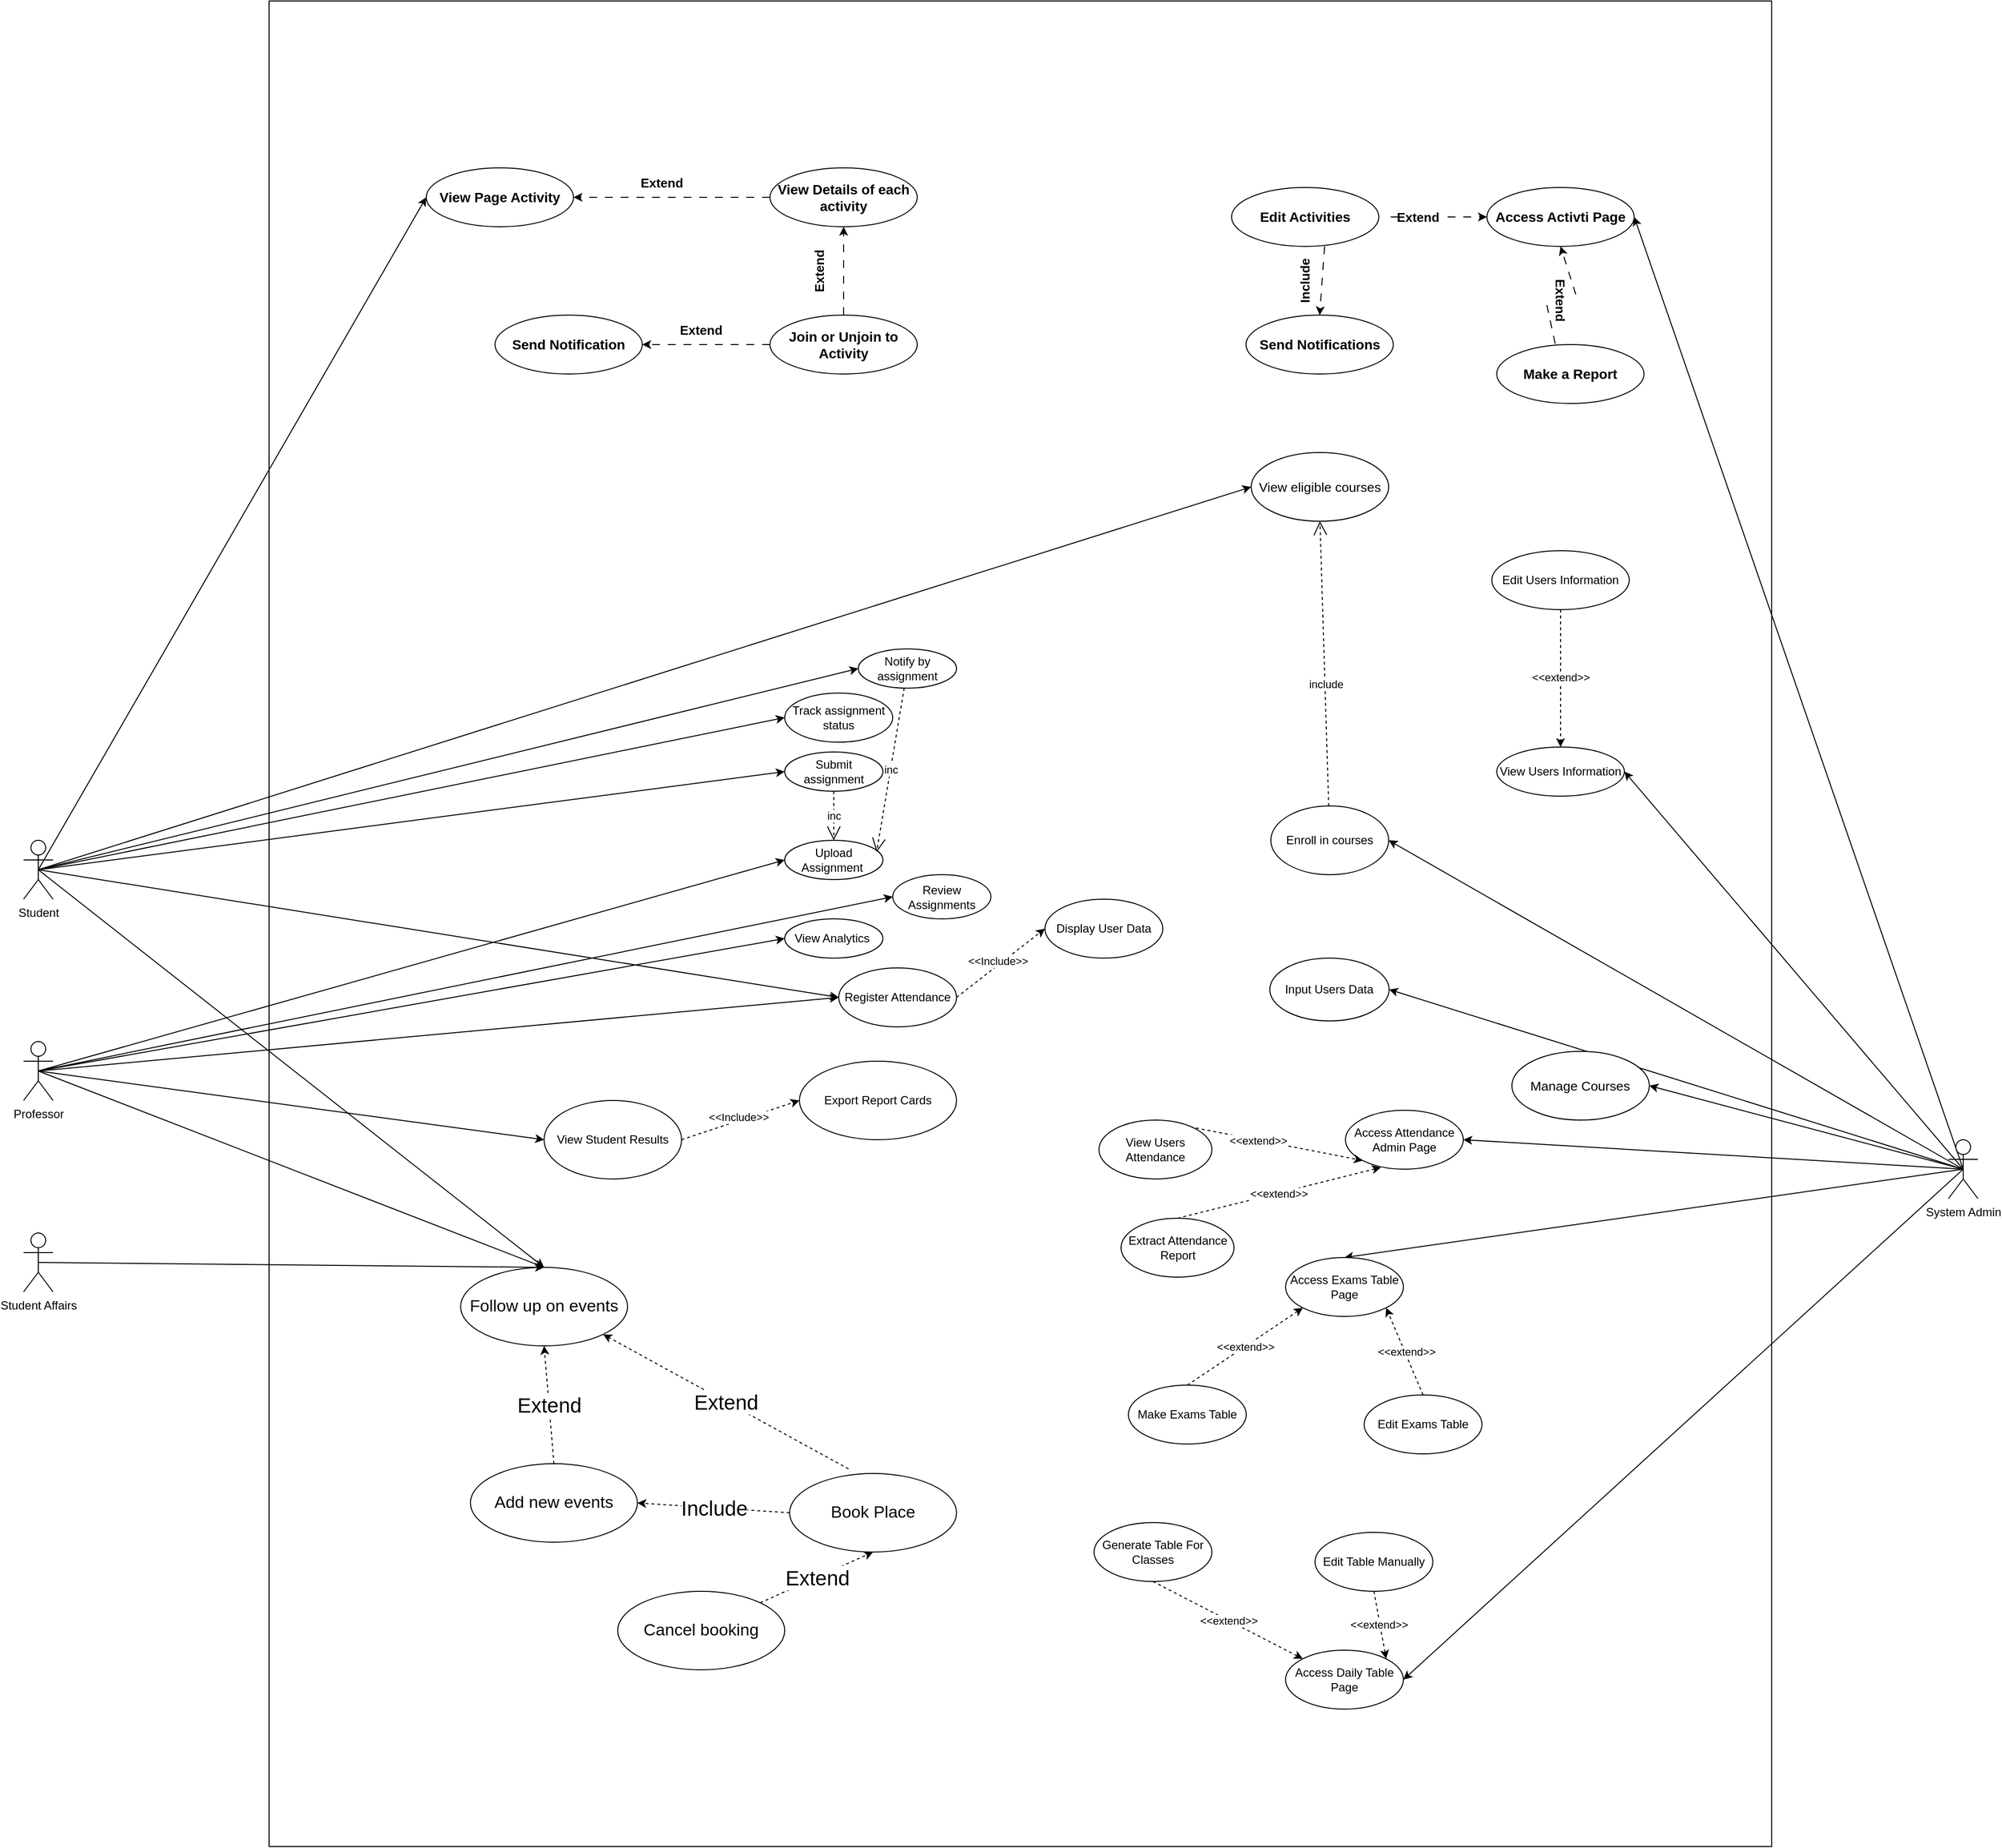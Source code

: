<mxfile>
    <diagram id="ddFcLcjT3SZvwtPAmMi9" name="Page-1">
        <mxGraphModel dx="4435" dy="3185" grid="1" gridSize="10" guides="1" tooltips="1" connect="1" arrows="1" fold="1" page="1" pageScale="1" pageWidth="850" pageHeight="1100" math="0" shadow="0">
            <root>
                <mxCell id="0"/>
                <mxCell id="1" parent="0"/>
                <mxCell id="45" style="edgeStyle=none;html=1;exitX=0.5;exitY=0.5;exitDx=0;exitDy=0;exitPerimeter=0;entryX=0;entryY=0.5;entryDx=0;entryDy=0;" edge="1" parent="1" source="2" target="40">
                    <mxGeometry relative="1" as="geometry"/>
                </mxCell>
                <mxCell id="59" style="edgeStyle=none;html=1;exitX=0.5;exitY=0.5;exitDx=0;exitDy=0;exitPerimeter=0;entryX=0.5;entryY=0;entryDx=0;entryDy=0;" edge="1" parent="1" source="2" target="46">
                    <mxGeometry relative="1" as="geometry"/>
                </mxCell>
                <mxCell id="88" style="edgeStyle=none;html=1;exitX=0.5;exitY=0.5;exitDx=0;exitDy=0;exitPerimeter=0;entryX=0;entryY=0.5;entryDx=0;entryDy=0;" edge="1" parent="1" source="2" target="81">
                    <mxGeometry relative="1" as="geometry"/>
                </mxCell>
                <mxCell id="89" style="edgeStyle=none;html=1;exitX=0.5;exitY=0.5;exitDx=0;exitDy=0;exitPerimeter=0;entryX=0;entryY=0.5;entryDx=0;entryDy=0;" edge="1" parent="1" source="2" target="82">
                    <mxGeometry relative="1" as="geometry"/>
                </mxCell>
                <mxCell id="90" style="edgeStyle=none;html=1;exitX=0.5;exitY=0.5;exitDx=0;exitDy=0;exitPerimeter=0;entryX=0;entryY=0.5;entryDx=0;entryDy=0;" edge="1" parent="1" source="2" target="80">
                    <mxGeometry relative="1" as="geometry"/>
                </mxCell>
                <mxCell id="132" style="edgeStyle=none;html=1;exitX=0.5;exitY=0.5;exitDx=0;exitDy=0;exitPerimeter=0;entryX=0;entryY=0.5;entryDx=0;entryDy=0;" edge="1" parent="1" source="2" target="112">
                    <mxGeometry relative="1" as="geometry"/>
                </mxCell>
                <mxCell id="2" value="Student" style="shape=umlActor;verticalLabelPosition=bottom;verticalAlign=top;html=1;outlineConnect=0;" vertex="1" parent="1">
                    <mxGeometry x="-540" y="55" width="30" height="60" as="geometry"/>
                </mxCell>
                <mxCell id="3" style="rounded=0;orthogonalLoop=1;jettySize=auto;html=1;exitX=0.5;exitY=0.5;exitDx=0;exitDy=0;exitPerimeter=0;entryX=0;entryY=0.5;entryDx=0;entryDy=0;" edge="1" parent="1" source="4" target="12">
                    <mxGeometry relative="1" as="geometry">
                        <mxPoint x="310" y="335" as="targetPoint"/>
                    </mxGeometry>
                </mxCell>
                <mxCell id="58" style="edgeStyle=none;html=1;exitX=0.5;exitY=0.5;exitDx=0;exitDy=0;exitPerimeter=0;entryX=0.5;entryY=0;entryDx=0;entryDy=0;" edge="1" parent="1" source="4" target="46">
                    <mxGeometry relative="1" as="geometry"/>
                </mxCell>
                <mxCell id="79" style="edgeStyle=none;html=1;exitX=0.5;exitY=0.5;exitDx=0;exitDy=0;exitPerimeter=0;entryX=0;entryY=0.5;entryDx=0;entryDy=0;" edge="1" parent="1" source="4" target="74">
                    <mxGeometry relative="1" as="geometry"/>
                </mxCell>
                <mxCell id="91" style="edgeStyle=none;html=1;exitX=0.5;exitY=0.5;exitDx=0;exitDy=0;exitPerimeter=0;entryX=0;entryY=0.5;entryDx=0;entryDy=0;" edge="1" parent="1" source="4" target="83">
                    <mxGeometry relative="1" as="geometry"/>
                </mxCell>
                <mxCell id="92" style="edgeStyle=none;html=1;exitX=0.5;exitY=0.5;exitDx=0;exitDy=0;exitPerimeter=0;entryX=0;entryY=0.5;entryDx=0;entryDy=0;" edge="1" parent="1" source="4" target="85">
                    <mxGeometry relative="1" as="geometry"/>
                </mxCell>
                <mxCell id="93" style="edgeStyle=none;html=1;exitX=0.5;exitY=0.5;exitDx=0;exitDy=0;exitPerimeter=0;entryX=0;entryY=0.5;entryDx=0;entryDy=0;" edge="1" parent="1" source="4" target="84">
                    <mxGeometry relative="1" as="geometry"/>
                </mxCell>
                <mxCell id="4" value="Professor" style="shape=umlActor;verticalLabelPosition=bottom;verticalAlign=top;html=1;outlineConnect=0;" vertex="1" parent="1">
                    <mxGeometry x="-540" y="260" width="30" height="60" as="geometry"/>
                </mxCell>
                <mxCell id="5" style="rounded=0;orthogonalLoop=1;jettySize=auto;html=1;exitX=0.5;exitY=0.5;exitDx=0;exitDy=0;exitPerimeter=0;entryX=1;entryY=0.5;entryDx=0;entryDy=0;" edge="1" parent="1" source="8" target="15">
                    <mxGeometry relative="1" as="geometry"/>
                </mxCell>
                <mxCell id="6" style="rounded=0;orthogonalLoop=1;jettySize=auto;html=1;exitX=0.5;exitY=0.5;exitDx=0;exitDy=0;exitPerimeter=0;entryX=1;entryY=0.5;entryDx=0;entryDy=0;" edge="1" parent="1" source="8" target="22">
                    <mxGeometry relative="1" as="geometry"/>
                </mxCell>
                <mxCell id="7" style="rounded=0;orthogonalLoop=1;jettySize=auto;html=1;exitX=0.5;exitY=0.5;exitDx=0;exitDy=0;exitPerimeter=0;entryX=0.5;entryY=0;entryDx=0;entryDy=0;" edge="1" parent="1" source="8" target="29">
                    <mxGeometry relative="1" as="geometry"/>
                </mxCell>
                <mxCell id="42" style="edgeStyle=none;html=1;exitX=0.5;exitY=0.5;exitDx=0;exitDy=0;exitPerimeter=0;entryX=1;entryY=0.5;entryDx=0;entryDy=0;" edge="1" parent="1" source="8" target="39">
                    <mxGeometry relative="1" as="geometry"/>
                </mxCell>
                <mxCell id="43" style="edgeStyle=none;html=1;exitX=0.5;exitY=0.5;exitDx=0;exitDy=0;exitPerimeter=0;entryX=1;entryY=0.5;entryDx=0;entryDy=0;" edge="1" parent="1" source="8" target="37">
                    <mxGeometry relative="1" as="geometry"/>
                </mxCell>
                <mxCell id="44" style="edgeStyle=none;html=1;exitX=0.5;exitY=0.5;exitDx=0;exitDy=0;exitPerimeter=0;entryX=1;entryY=0.5;entryDx=0;entryDy=0;" edge="1" parent="1" source="8" target="38">
                    <mxGeometry relative="1" as="geometry"/>
                </mxCell>
                <mxCell id="71" style="edgeStyle=none;html=1;exitX=0.5;exitY=0.5;exitDx=0;exitDy=0;exitPerimeter=0;entryX=1;entryY=0.5;entryDx=0;entryDy=0;" edge="1" parent="1" source="8" target="63">
                    <mxGeometry relative="1" as="geometry"/>
                </mxCell>
                <mxCell id="136" style="edgeStyle=none;html=1;exitX=0.5;exitY=0.5;exitDx=0;exitDy=0;exitPerimeter=0;entryX=1;entryY=0.5;entryDx=0;entryDy=0;" edge="1" parent="1" source="8" target="114">
                    <mxGeometry relative="1" as="geometry"/>
                </mxCell>
                <mxCell id="8" value="System Admin" style="shape=umlActor;verticalLabelPosition=bottom;verticalAlign=top;html=1;outlineConnect=0;" vertex="1" parent="1">
                    <mxGeometry x="1420" y="360" width="30" height="60" as="geometry"/>
                </mxCell>
                <mxCell id="10" style="rounded=0;orthogonalLoop=1;jettySize=auto;html=1;exitX=1;exitY=0.5;exitDx=0;exitDy=0;entryX=0;entryY=0.5;entryDx=0;entryDy=0;dashed=1;" edge="1" parent="1" source="12" target="14">
                    <mxGeometry relative="1" as="geometry"/>
                </mxCell>
                <mxCell id="11" value="&amp;lt;&amp;lt;Include&amp;gt;&amp;gt;" style="edgeLabel;html=1;align=center;verticalAlign=middle;resizable=0;points=[];" vertex="1" connectable="0" parent="10">
                    <mxGeometry x="-0.021" y="4" relative="1" as="geometry">
                        <mxPoint as="offset"/>
                    </mxGeometry>
                </mxCell>
                <mxCell id="12" value="Register Attendance" style="ellipse;whiteSpace=wrap;html=1;" vertex="1" parent="1">
                    <mxGeometry x="290" y="185" width="120" height="60" as="geometry"/>
                </mxCell>
                <mxCell id="13" style="rounded=0;orthogonalLoop=1;jettySize=auto;html=1;exitX=0.5;exitY=0.5;exitDx=0;exitDy=0;exitPerimeter=0;entryX=0;entryY=0.5;entryDx=0;entryDy=0;" edge="1" parent="1" source="2" target="12">
                    <mxGeometry relative="1" as="geometry"/>
                </mxCell>
                <mxCell id="14" value="Display User Data" style="ellipse;whiteSpace=wrap;html=1;" vertex="1" parent="1">
                    <mxGeometry x="500" y="115" width="120" height="60" as="geometry"/>
                </mxCell>
                <mxCell id="15" value="Access Attendance Admin Page" style="ellipse;whiteSpace=wrap;html=1;" vertex="1" parent="1">
                    <mxGeometry x="806" y="330" width="120" height="60" as="geometry"/>
                </mxCell>
                <mxCell id="16" style="rounded=0;orthogonalLoop=1;jettySize=auto;html=1;exitX=0.5;exitY=0;exitDx=0;exitDy=0;entryX=0;entryY=1;entryDx=0;entryDy=0;dashed=1;" edge="1" parent="1" source="18" target="15">
                    <mxGeometry relative="1" as="geometry"/>
                </mxCell>
                <mxCell id="17" value="&amp;lt;&amp;lt;extend&amp;gt;&amp;gt;" style="edgeLabel;html=1;align=center;verticalAlign=middle;resizable=0;points=[];" vertex="1" connectable="0" parent="16">
                    <mxGeometry x="-0.013" relative="1" as="geometry">
                        <mxPoint as="offset"/>
                    </mxGeometry>
                </mxCell>
                <mxCell id="18" value="View Users Attendance" style="ellipse;whiteSpace=wrap;html=1;" vertex="1" parent="1">
                    <mxGeometry x="555" y="340" width="115" height="60" as="geometry"/>
                </mxCell>
                <mxCell id="19" value="Extract Attendance Report" style="ellipse;whiteSpace=wrap;html=1;" vertex="1" parent="1">
                    <mxGeometry x="577.5" y="440" width="115" height="60" as="geometry"/>
                </mxCell>
                <mxCell id="20" style="rounded=0;orthogonalLoop=1;jettySize=auto;html=1;exitX=0.5;exitY=0;exitDx=0;exitDy=0;entryX=0.301;entryY=0.97;entryDx=0;entryDy=0;dashed=1;entryPerimeter=0;" edge="1" parent="1" source="19" target="15">
                    <mxGeometry relative="1" as="geometry">
                        <mxPoint x="693" y="250" as="sourcePoint"/>
                        <mxPoint x="822" y="191" as="targetPoint"/>
                    </mxGeometry>
                </mxCell>
                <mxCell id="21" value="&amp;lt;&amp;lt;extend&amp;gt;&amp;gt;" style="edgeLabel;html=1;align=center;verticalAlign=middle;resizable=0;points=[];" vertex="1" connectable="0" parent="20">
                    <mxGeometry x="-0.013" relative="1" as="geometry">
                        <mxPoint as="offset"/>
                    </mxGeometry>
                </mxCell>
                <mxCell id="22" value="Access Daily Table Page" style="ellipse;whiteSpace=wrap;html=1;" vertex="1" parent="1">
                    <mxGeometry x="745" y="880" width="120" height="60" as="geometry"/>
                </mxCell>
                <mxCell id="23" style="rounded=0;orthogonalLoop=1;jettySize=auto;html=1;exitX=0.5;exitY=1;exitDx=0;exitDy=0;entryX=0;entryY=0;entryDx=0;entryDy=0;dashed=1;" edge="1" parent="1" source="25" target="22">
                    <mxGeometry relative="1" as="geometry"/>
                </mxCell>
                <mxCell id="24" value="&amp;lt;&amp;lt;extend&amp;gt;&amp;gt;" style="edgeLabel;html=1;align=center;verticalAlign=middle;resizable=0;points=[];" vertex="1" connectable="0" parent="23">
                    <mxGeometry x="0.001" relative="1" as="geometry">
                        <mxPoint as="offset"/>
                    </mxGeometry>
                </mxCell>
                <mxCell id="25" value="Generate Table For Classes" style="ellipse;whiteSpace=wrap;html=1;" vertex="1" parent="1">
                    <mxGeometry x="550" y="750" width="120" height="60" as="geometry"/>
                </mxCell>
                <mxCell id="26" style="rounded=0;orthogonalLoop=1;jettySize=auto;html=1;exitX=0.5;exitY=1;exitDx=0;exitDy=0;entryX=1;entryY=0;entryDx=0;entryDy=0;dashed=1;" edge="1" parent="1" source="28" target="22">
                    <mxGeometry relative="1" as="geometry"/>
                </mxCell>
                <mxCell id="27" value="&amp;lt;&amp;lt;extend&amp;gt;&amp;gt;" style="edgeLabel;html=1;align=center;verticalAlign=middle;resizable=0;points=[];" vertex="1" connectable="0" parent="26">
                    <mxGeometry x="-0.013" y="-1" relative="1" as="geometry">
                        <mxPoint as="offset"/>
                    </mxGeometry>
                </mxCell>
                <mxCell id="28" value="Edit Table Manually" style="ellipse;whiteSpace=wrap;html=1;" vertex="1" parent="1">
                    <mxGeometry x="775" y="760" width="120" height="60" as="geometry"/>
                </mxCell>
                <mxCell id="29" value="Access Exams Table Page" style="ellipse;whiteSpace=wrap;html=1;" vertex="1" parent="1">
                    <mxGeometry x="745" y="480" width="120" height="60" as="geometry"/>
                </mxCell>
                <mxCell id="30" style="rounded=0;orthogonalLoop=1;jettySize=auto;html=1;exitX=0.5;exitY=0;exitDx=0;exitDy=0;entryX=0;entryY=1;entryDx=0;entryDy=0;dashed=1;" edge="1" parent="1" source="32" target="29">
                    <mxGeometry relative="1" as="geometry"/>
                </mxCell>
                <mxCell id="31" value="&amp;lt;&amp;lt;extend&amp;gt;&amp;gt;" style="edgeLabel;html=1;align=center;verticalAlign=middle;resizable=0;points=[];" vertex="1" connectable="0" parent="30">
                    <mxGeometry x="0.001" relative="1" as="geometry">
                        <mxPoint as="offset"/>
                    </mxGeometry>
                </mxCell>
                <mxCell id="32" value="Make Exams Table" style="ellipse;whiteSpace=wrap;html=1;" vertex="1" parent="1">
                    <mxGeometry x="585" y="610" width="120" height="60" as="geometry"/>
                </mxCell>
                <mxCell id="33" style="rounded=0;orthogonalLoop=1;jettySize=auto;html=1;exitX=0.5;exitY=0;exitDx=0;exitDy=0;entryX=1;entryY=1;entryDx=0;entryDy=0;dashed=1;" edge="1" parent="1" source="35" target="29">
                    <mxGeometry relative="1" as="geometry"/>
                </mxCell>
                <mxCell id="34" value="&amp;lt;&amp;lt;extend&amp;gt;&amp;gt;" style="edgeLabel;html=1;align=center;verticalAlign=middle;resizable=0;points=[];" vertex="1" connectable="0" parent="33">
                    <mxGeometry x="-0.013" y="-1" relative="1" as="geometry">
                        <mxPoint as="offset"/>
                    </mxGeometry>
                </mxCell>
                <mxCell id="35" value="Edit Exams Table" style="ellipse;whiteSpace=wrap;html=1;" vertex="1" parent="1">
                    <mxGeometry x="825" y="620" width="120" height="60" as="geometry"/>
                </mxCell>
                <mxCell id="37" value="Input Users Data" style="ellipse;whiteSpace=wrap;html=1;" vertex="1" parent="1">
                    <mxGeometry x="729" y="175" width="121.44" height="64" as="geometry"/>
                </mxCell>
                <mxCell id="38" value="Enroll in courses" style="ellipse;whiteSpace=wrap;html=1;" vertex="1" parent="1">
                    <mxGeometry x="730" y="20" width="120" height="70" as="geometry"/>
                </mxCell>
                <mxCell id="39" value="&lt;font face=&quot;Arial, sans-serif&quot;&gt;&lt;span style=&quot;font-size: 13.333px;&quot;&gt;Manage Courses&lt;/span&gt;&lt;/font&gt;" style="ellipse;whiteSpace=wrap;html=1;" vertex="1" parent="1">
                    <mxGeometry x="975.44" y="270" width="140" height="70" as="geometry"/>
                </mxCell>
                <mxCell id="40" value="&lt;span style=&quot;-webkit-user-drag: none; -webkit-tap-highlight-color: transparent; margin: 0px; padding: 0px; user-select: text; font-size: 10pt; text-align: left; white-space-collapse: preserve; line-height: 15px; font-family: Arial, Arial_EmbeddedFont, Arial_MSFontService, sans-serif; font-variant-ligatures: none !important;&quot; class=&quot;TextRun SCXW76698664 BCX8&quot; lang=&quot;EN-US&quot; data-contrast=&quot;none&quot;&gt;&lt;span style=&quot;-webkit-user-drag: none; -webkit-tap-highlight-color: transparent; margin: 0px; padding: 0px; user-select: text;&quot; class=&quot;NormalTextRun SCXW76698664 BCX8&quot;&gt;View eligible courses&lt;/span&gt;&lt;/span&gt;" style="ellipse;whiteSpace=wrap;html=1;" vertex="1" parent="1">
                    <mxGeometry x="710" y="-340" width="140" height="70" as="geometry"/>
                </mxCell>
                <mxCell id="41" value="include" style="endArrow=open;endSize=12;dashed=1;html=1;rounded=0;entryX=0.5;entryY=1;entryDx=0;entryDy=0;" edge="1" parent="1" source="38" target="40">
                    <mxGeometry x="-0.141" y="-1" width="160" relative="1" as="geometry">
                        <mxPoint x="766.8" y="30.01" as="sourcePoint"/>
                        <mxPoint x="793.2" y="-50" as="targetPoint"/>
                        <mxPoint as="offset"/>
                    </mxGeometry>
                </mxCell>
                <mxCell id="46" value="&lt;font style=&quot;font-size: 17px;&quot;&gt;Follow up on events&lt;/font&gt;" style="ellipse;whiteSpace=wrap;html=1;" vertex="1" parent="1">
                    <mxGeometry x="-95" y="490" width="170" height="80" as="geometry"/>
                </mxCell>
                <mxCell id="47" value="&lt;font style=&quot;font-size: 17px;&quot;&gt;Add new events&lt;/font&gt;" style="ellipse;whiteSpace=wrap;html=1;" vertex="1" parent="1">
                    <mxGeometry x="-85" y="690" width="170" height="80" as="geometry"/>
                </mxCell>
                <mxCell id="48" value="" style="endArrow=classic;html=1;rounded=0;exitX=0.5;exitY=0;exitDx=0;exitDy=0;entryX=0.5;entryY=1;entryDx=0;entryDy=0;dashed=1;" edge="1" parent="1" source="47" target="46">
                    <mxGeometry relative="1" as="geometry">
                        <mxPoint x="662" y="90" as="sourcePoint"/>
                        <mxPoint x="165" y="120" as="targetPoint"/>
                    </mxGeometry>
                </mxCell>
                <mxCell id="49" value="Extend" style="edgeLabel;resizable=0;html=1;;align=center;verticalAlign=middle;fontSize=21;" connectable="0" vertex="1" parent="48">
                    <mxGeometry relative="1" as="geometry"/>
                </mxCell>
                <mxCell id="50" value="&lt;font style=&quot;font-size: 17px;&quot;&gt;Book Place&lt;/font&gt;" style="ellipse;whiteSpace=wrap;html=1;" vertex="1" parent="1">
                    <mxGeometry x="240" y="700" width="170" height="80" as="geometry"/>
                </mxCell>
                <mxCell id="51" value="" style="endArrow=classic;html=1;rounded=0;exitX=0.353;exitY=-0.058;exitDx=0;exitDy=0;entryX=1;entryY=1;entryDx=0;entryDy=0;dashed=1;exitPerimeter=0;" edge="1" parent="1" source="50" target="46">
                    <mxGeometry relative="1" as="geometry">
                        <mxPoint x="445" y="280" as="sourcePoint"/>
                        <mxPoint x="-155" y="270" as="targetPoint"/>
                    </mxGeometry>
                </mxCell>
                <mxCell id="52" value="Extend" style="edgeLabel;resizable=0;html=1;;align=center;verticalAlign=middle;fontSize=21;" connectable="0" vertex="1" parent="51">
                    <mxGeometry relative="1" as="geometry"/>
                </mxCell>
                <mxCell id="53" value="" style="endArrow=classic;html=1;rounded=0;dashed=1;exitX=0;exitY=0.5;exitDx=0;exitDy=0;entryX=1;entryY=0.5;entryDx=0;entryDy=0;" edge="1" parent="1" source="50" target="47">
                    <mxGeometry relative="1" as="geometry">
                        <mxPoint x="795" y="680" as="sourcePoint"/>
                        <mxPoint x="670" y="490" as="targetPoint"/>
                    </mxGeometry>
                </mxCell>
                <mxCell id="54" value="Include" style="edgeLabel;resizable=0;html=1;;align=center;verticalAlign=middle;fontSize=21;" connectable="0" vertex="1" parent="53">
                    <mxGeometry relative="1" as="geometry"/>
                </mxCell>
                <mxCell id="55" value="&lt;font style=&quot;font-size: 17px;&quot;&gt;Cancel booking&lt;/font&gt;" style="ellipse;whiteSpace=wrap;html=1;" vertex="1" parent="1">
                    <mxGeometry x="65" y="820" width="170" height="80" as="geometry"/>
                </mxCell>
                <mxCell id="56" value="" style="endArrow=classic;html=1;rounded=0;exitX=1;exitY=0;exitDx=0;exitDy=0;dashed=1;entryX=0.5;entryY=1;entryDx=0;entryDy=0;" edge="1" parent="1" source="55" target="50">
                    <mxGeometry relative="1" as="geometry">
                        <mxPoint x="310" y="705" as="sourcePoint"/>
                        <mxPoint x="60" y="568" as="targetPoint"/>
                    </mxGeometry>
                </mxCell>
                <mxCell id="57" value="Extend" style="edgeLabel;resizable=0;html=1;;align=center;verticalAlign=middle;fontSize=21;" connectable="0" vertex="1" parent="56">
                    <mxGeometry relative="1" as="geometry"/>
                </mxCell>
                <mxCell id="61" style="edgeStyle=none;html=1;exitX=0.5;exitY=0.5;exitDx=0;exitDy=0;exitPerimeter=0;entryX=0.5;entryY=0;entryDx=0;entryDy=0;" edge="1" parent="1" source="60" target="46">
                    <mxGeometry relative="1" as="geometry"/>
                </mxCell>
                <mxCell id="60" value="Student Affairs" style="shape=umlActor;verticalLabelPosition=bottom;verticalAlign=top;html=1;outlineConnect=0;" vertex="1" parent="1">
                    <mxGeometry x="-540" y="455" width="30" height="60" as="geometry"/>
                </mxCell>
                <mxCell id="63" value="View Users Information" style="ellipse;whiteSpace=wrap;html=1;" vertex="1" parent="1">
                    <mxGeometry x="960" y="-40" width="130" height="50" as="geometry"/>
                </mxCell>
                <mxCell id="65" value="Edit Users Information" style="ellipse;whiteSpace=wrap;html=1;" vertex="1" parent="1">
                    <mxGeometry x="955" y="-240" width="140" height="60" as="geometry"/>
                </mxCell>
                <mxCell id="67" style="rounded=0;orthogonalLoop=1;jettySize=auto;html=1;exitX=0.5;exitY=1;exitDx=0;exitDy=0;entryX=0.5;entryY=0;entryDx=0;entryDy=0;dashed=1;" edge="1" parent="1" source="65" target="63">
                    <mxGeometry relative="1" as="geometry">
                        <mxPoint x="1462.5" y="295.0" as="sourcePoint"/>
                        <mxPoint x="1673.574" y="336.213" as="targetPoint"/>
                    </mxGeometry>
                </mxCell>
                <mxCell id="68" value="&amp;lt;&amp;lt;extend&amp;gt;&amp;gt;" style="edgeLabel;html=1;align=center;verticalAlign=middle;resizable=0;points=[];" vertex="1" connectable="0" parent="67">
                    <mxGeometry x="-0.013" relative="1" as="geometry">
                        <mxPoint as="offset"/>
                    </mxGeometry>
                </mxCell>
                <mxCell id="74" value="View Student Results" style="ellipse;whiteSpace=wrap;html=1;" vertex="1" parent="1">
                    <mxGeometry x="-10" y="320" width="140" height="80" as="geometry"/>
                </mxCell>
                <mxCell id="75" value="Export Report Cards" style="ellipse;whiteSpace=wrap;html=1;" vertex="1" parent="1">
                    <mxGeometry x="250" y="280" width="160" height="80" as="geometry"/>
                </mxCell>
                <mxCell id="77" style="rounded=0;orthogonalLoop=1;jettySize=auto;html=1;exitX=1;exitY=0.5;exitDx=0;exitDy=0;entryX=0;entryY=0.5;entryDx=0;entryDy=0;dashed=1;" edge="1" parent="1" source="74" target="75">
                    <mxGeometry relative="1" as="geometry">
                        <mxPoint x="420" y="225.0" as="sourcePoint"/>
                        <mxPoint x="510" y="155.0" as="targetPoint"/>
                    </mxGeometry>
                </mxCell>
                <mxCell id="78" value="&amp;lt;&amp;lt;Include&amp;gt;&amp;gt;" style="edgeLabel;html=1;align=center;verticalAlign=middle;resizable=0;points=[];" vertex="1" connectable="0" parent="77">
                    <mxGeometry x="-0.021" y="4" relative="1" as="geometry">
                        <mxPoint as="offset"/>
                    </mxGeometry>
                </mxCell>
                <mxCell id="80" value="Notify by assignment" style="ellipse;whiteSpace=wrap;html=1;" vertex="1" parent="1">
                    <mxGeometry x="310" y="-140" width="100" height="40" as="geometry"/>
                </mxCell>
                <mxCell id="81" value="Track assignment status" style="ellipse;whiteSpace=wrap;html=1;" vertex="1" parent="1">
                    <mxGeometry x="235" y="-95" width="110" height="50" as="geometry"/>
                </mxCell>
                <mxCell id="82" value="Submit assignment" style="ellipse;whiteSpace=wrap;html=1;" vertex="1" parent="1">
                    <mxGeometry x="235" y="-35" width="100" height="40" as="geometry"/>
                </mxCell>
                <mxCell id="83" value="Upload Assignment&amp;nbsp;" style="ellipse;whiteSpace=wrap;html=1;" vertex="1" parent="1">
                    <mxGeometry x="235" y="55" width="100" height="40" as="geometry"/>
                </mxCell>
                <mxCell id="84" value="View Analytics&amp;nbsp;" style="ellipse;whiteSpace=wrap;html=1;" vertex="1" parent="1">
                    <mxGeometry x="235" y="135" width="100" height="40" as="geometry"/>
                </mxCell>
                <mxCell id="85" value="Review Assignments" style="ellipse;whiteSpace=wrap;html=1;" vertex="1" parent="1">
                    <mxGeometry x="345" y="90" width="100" height="45" as="geometry"/>
                </mxCell>
                <mxCell id="86" value="inc" style="endArrow=open;endSize=12;dashed=1;html=1;rounded=0;exitX=0.5;exitY=1;exitDx=0;exitDy=0;entryX=0.5;entryY=0;entryDx=0;entryDy=0;" edge="1" parent="1" source="82" target="83">
                    <mxGeometry width="160" relative="1" as="geometry">
                        <mxPoint x="305" y="45" as="sourcePoint"/>
                        <mxPoint x="465" y="45" as="targetPoint"/>
                    </mxGeometry>
                </mxCell>
                <mxCell id="87" value="inc" style="endArrow=open;endSize=12;dashed=1;html=1;rounded=0;entryX=0.936;entryY=0.3;entryDx=0;entryDy=0;entryPerimeter=0;" edge="1" parent="1" source="80" target="83">
                    <mxGeometry width="160" relative="1" as="geometry">
                        <mxPoint x="305" y="45" as="sourcePoint"/>
                        <mxPoint x="465" y="45" as="targetPoint"/>
                    </mxGeometry>
                </mxCell>
                <mxCell id="112" value="&lt;b&gt;&lt;font style=&quot;font-size: 14px;&quot;&gt;View Page Activity&lt;/font&gt;&lt;/b&gt;" style="ellipse;whiteSpace=wrap;html=1;" vertex="1" parent="1">
                    <mxGeometry x="-130" y="-630" width="150" height="60" as="geometry"/>
                </mxCell>
                <mxCell id="113" value="&lt;span style=&quot;font-size: 14px;&quot;&gt;&lt;b&gt;Send Notification&lt;/b&gt;&lt;/span&gt;" style="ellipse;whiteSpace=wrap;html=1;" vertex="1" parent="1">
                    <mxGeometry x="-60" y="-480" width="150" height="60" as="geometry"/>
                </mxCell>
                <mxCell id="114" value="&lt;span style=&quot;font-size: 14px;&quot;&gt;&lt;b&gt;Access Activti Page&lt;/b&gt;&lt;/span&gt;" style="ellipse;whiteSpace=wrap;html=1;" vertex="1" parent="1">
                    <mxGeometry x="950" y="-610" width="150" height="60" as="geometry"/>
                </mxCell>
                <mxCell id="115" value="&lt;span style=&quot;font-size: 14px;&quot;&gt;&lt;b&gt;Edit Activities&lt;/b&gt;&lt;/span&gt;" style="ellipse;whiteSpace=wrap;html=1;" vertex="1" parent="1">
                    <mxGeometry x="690" y="-610" width="150" height="60" as="geometry"/>
                </mxCell>
                <mxCell id="116" value="" style="endArrow=classic;html=1;rounded=0;entryX=0;entryY=0.5;entryDx=0;entryDy=0;dashed=1;dashPattern=8 8;startArrow=none;" edge="1" parent="1" source="128" target="114">
                    <mxGeometry width="50" height="50" relative="1" as="geometry">
                        <mxPoint x="860" y="-580" as="sourcePoint"/>
                        <mxPoint x="314.72" y="-860" as="targetPoint"/>
                    </mxGeometry>
                </mxCell>
                <mxCell id="117" value="" style="endArrow=classic;html=1;rounded=0;dashed=1;dashPattern=8 8;entryX=0.5;entryY=0;entryDx=0;entryDy=0;" edge="1" parent="1" target="118">
                    <mxGeometry width="50" height="50" relative="1" as="geometry">
                        <mxPoint x="784.72" y="-550" as="sourcePoint"/>
                        <mxPoint x="571.72" y="-520" as="targetPoint"/>
                    </mxGeometry>
                </mxCell>
                <mxCell id="118" value="&lt;span style=&quot;font-size: 14px;&quot;&gt;&lt;b&gt;Send Notifications&lt;/b&gt;&lt;/span&gt;" style="ellipse;whiteSpace=wrap;html=1;" vertex="1" parent="1">
                    <mxGeometry x="704.72" y="-480" width="150" height="60" as="geometry"/>
                </mxCell>
                <mxCell id="119" value="&lt;span style=&quot;font-size: 14px;&quot;&gt;&lt;b&gt;Make a Report&lt;/b&gt;&lt;/span&gt;" style="ellipse;whiteSpace=wrap;html=1;" vertex="1" parent="1">
                    <mxGeometry x="960" y="-450" width="150" height="60" as="geometry"/>
                </mxCell>
                <mxCell id="120" value="" style="endArrow=classic;html=1;rounded=0;exitX=0.397;exitY=-0.017;exitDx=0;exitDy=0;dashed=1;dashPattern=8 8;exitPerimeter=0;entryX=0.5;entryY=1;entryDx=0;entryDy=0;startArrow=none;" edge="1" parent="1" source="130" target="114">
                    <mxGeometry width="50" height="50" relative="1" as="geometry">
                        <mxPoint x="504.72" y="-620" as="sourcePoint"/>
                        <mxPoint x="424.72" y="-550" as="targetPoint"/>
                    </mxGeometry>
                </mxCell>
                <mxCell id="121" value="&lt;span style=&quot;font-size: 14px;&quot;&gt;&lt;b&gt;View Details of each activity&lt;/b&gt;&lt;/span&gt;" style="ellipse;whiteSpace=wrap;html=1;" vertex="1" parent="1">
                    <mxGeometry x="220" y="-630" width="150" height="60" as="geometry"/>
                </mxCell>
                <mxCell id="122" value="" style="endArrow=classic;html=1;rounded=0;entryX=1;entryY=0.5;entryDx=0;entryDy=0;exitX=0;exitY=0.5;exitDx=0;exitDy=0;dashed=1;dashPattern=8 8;" edge="1" parent="1" source="121" target="112">
                    <mxGeometry width="50" height="50" relative="1" as="geometry">
                        <mxPoint x="-110" y="-600" as="sourcePoint"/>
                        <mxPoint x="-60" y="-650" as="targetPoint"/>
                    </mxGeometry>
                </mxCell>
                <mxCell id="123" value="" style="endArrow=classic;html=1;rounded=0;dashed=1;dashPattern=8 8;entryX=0.5;entryY=1;entryDx=0;entryDy=0;exitX=0.5;exitY=0;exitDx=0;exitDy=0;" edge="1" parent="1" source="124" target="121">
                    <mxGeometry width="50" height="50" relative="1" as="geometry">
                        <mxPoint x="30" y="-620" as="sourcePoint"/>
                        <mxPoint x="-180" y="-660" as="targetPoint"/>
                    </mxGeometry>
                </mxCell>
                <mxCell id="124" value="&lt;span style=&quot;font-size: 14px;&quot;&gt;&lt;b&gt;Join or Unjoin to Activity&lt;/b&gt;&lt;/span&gt;" style="ellipse;whiteSpace=wrap;html=1;" vertex="1" parent="1">
                    <mxGeometry x="220" y="-480" width="150" height="60" as="geometry"/>
                </mxCell>
                <mxCell id="125" value="" style="endArrow=classic;html=1;rounded=0;dashed=1;dashPattern=8 8;exitX=0;exitY=0.5;exitDx=0;exitDy=0;" edge="1" parent="1" source="124" target="113">
                    <mxGeometry width="50" height="50" relative="1" as="geometry">
                        <mxPoint x="95" y="-520" as="sourcePoint"/>
                        <mxPoint x="95" y="-600" as="targetPoint"/>
                    </mxGeometry>
                </mxCell>
                <mxCell id="126" value="&lt;b&gt;&lt;font style=&quot;font-size: 13px;&quot;&gt;Extend&lt;/font&gt;&lt;/b&gt;" style="text;html=1;align=center;verticalAlign=middle;whiteSpace=wrap;rounded=0;" vertex="1" parent="1">
                    <mxGeometry x="80" y="-630" width="60" height="30" as="geometry"/>
                </mxCell>
                <mxCell id="127" value="&lt;b&gt;&lt;font style=&quot;font-size: 13px;&quot;&gt;Extend&lt;/font&gt;&lt;/b&gt;" style="text;html=1;align=center;verticalAlign=middle;whiteSpace=wrap;rounded=0;" vertex="1" parent="1">
                    <mxGeometry x="120" y="-480" width="60" height="30" as="geometry"/>
                </mxCell>
                <mxCell id="129" value="&lt;b&gt;&lt;font style=&quot;font-size: 13px;&quot;&gt;Extend&lt;/font&gt;&lt;/b&gt;" style="text;html=1;align=center;verticalAlign=middle;whiteSpace=wrap;rounded=0;rotation=-90;" vertex="1" parent="1">
                    <mxGeometry x="240" y="-540" width="60" height="30" as="geometry"/>
                </mxCell>
                <mxCell id="131" value="&lt;b style=&quot;&quot;&gt;&lt;font style=&quot;font-size: 13px;&quot;&gt;Include&lt;/font&gt;&lt;/b&gt;" style="text;html=1;align=center;verticalAlign=middle;whiteSpace=wrap;rounded=0;rotation=-90;" vertex="1" parent="1">
                    <mxGeometry x="734.72" y="-530" width="60" height="30" as="geometry"/>
                </mxCell>
                <mxCell id="134" value="" style="endArrow=none;html=1;rounded=0;entryX=0;entryY=0.5;entryDx=0;entryDy=0;dashed=1;dashPattern=8 8;" edge="1" parent="1" target="128">
                    <mxGeometry width="50" height="50" relative="1" as="geometry">
                        <mxPoint x="860" y="-580" as="sourcePoint"/>
                        <mxPoint x="950" y="-580" as="targetPoint"/>
                    </mxGeometry>
                </mxCell>
                <mxCell id="128" value="&lt;b&gt;&lt;font style=&quot;font-size: 13px;&quot;&gt;Extend&lt;/font&gt;&lt;/b&gt;" style="text;html=1;align=center;verticalAlign=middle;whiteSpace=wrap;rounded=0;" vertex="1" parent="1">
                    <mxGeometry x="850" y="-595" width="60" height="30" as="geometry"/>
                </mxCell>
                <mxCell id="135" value="" style="endArrow=none;html=1;rounded=0;exitX=0.397;exitY=-0.017;exitDx=0;exitDy=0;dashed=1;dashPattern=8 8;exitPerimeter=0;entryX=0.5;entryY=1;entryDx=0;entryDy=0;" edge="1" parent="1" source="119" target="130">
                    <mxGeometry width="50" height="50" relative="1" as="geometry">
                        <mxPoint x="1019.55" y="-451.02" as="sourcePoint"/>
                        <mxPoint x="1025" y="-550" as="targetPoint"/>
                    </mxGeometry>
                </mxCell>
                <mxCell id="130" value="&lt;b&gt;&lt;font style=&quot;font-size: 13px;&quot;&gt;Extend&lt;/font&gt;&lt;/b&gt;" style="text;html=1;align=center;verticalAlign=middle;whiteSpace=wrap;rounded=0;rotation=90;" vertex="1" parent="1">
                    <mxGeometry x="995" y="-510" width="60" height="30" as="geometry"/>
                </mxCell>
                <mxCell id="137" value="" style="rounded=0;whiteSpace=wrap;html=1;fillColor=none;" vertex="1" parent="1">
                    <mxGeometry x="-290" y="-800" width="1530" height="1880" as="geometry"/>
                </mxCell>
            </root>
        </mxGraphModel>
    </diagram>
</mxfile>